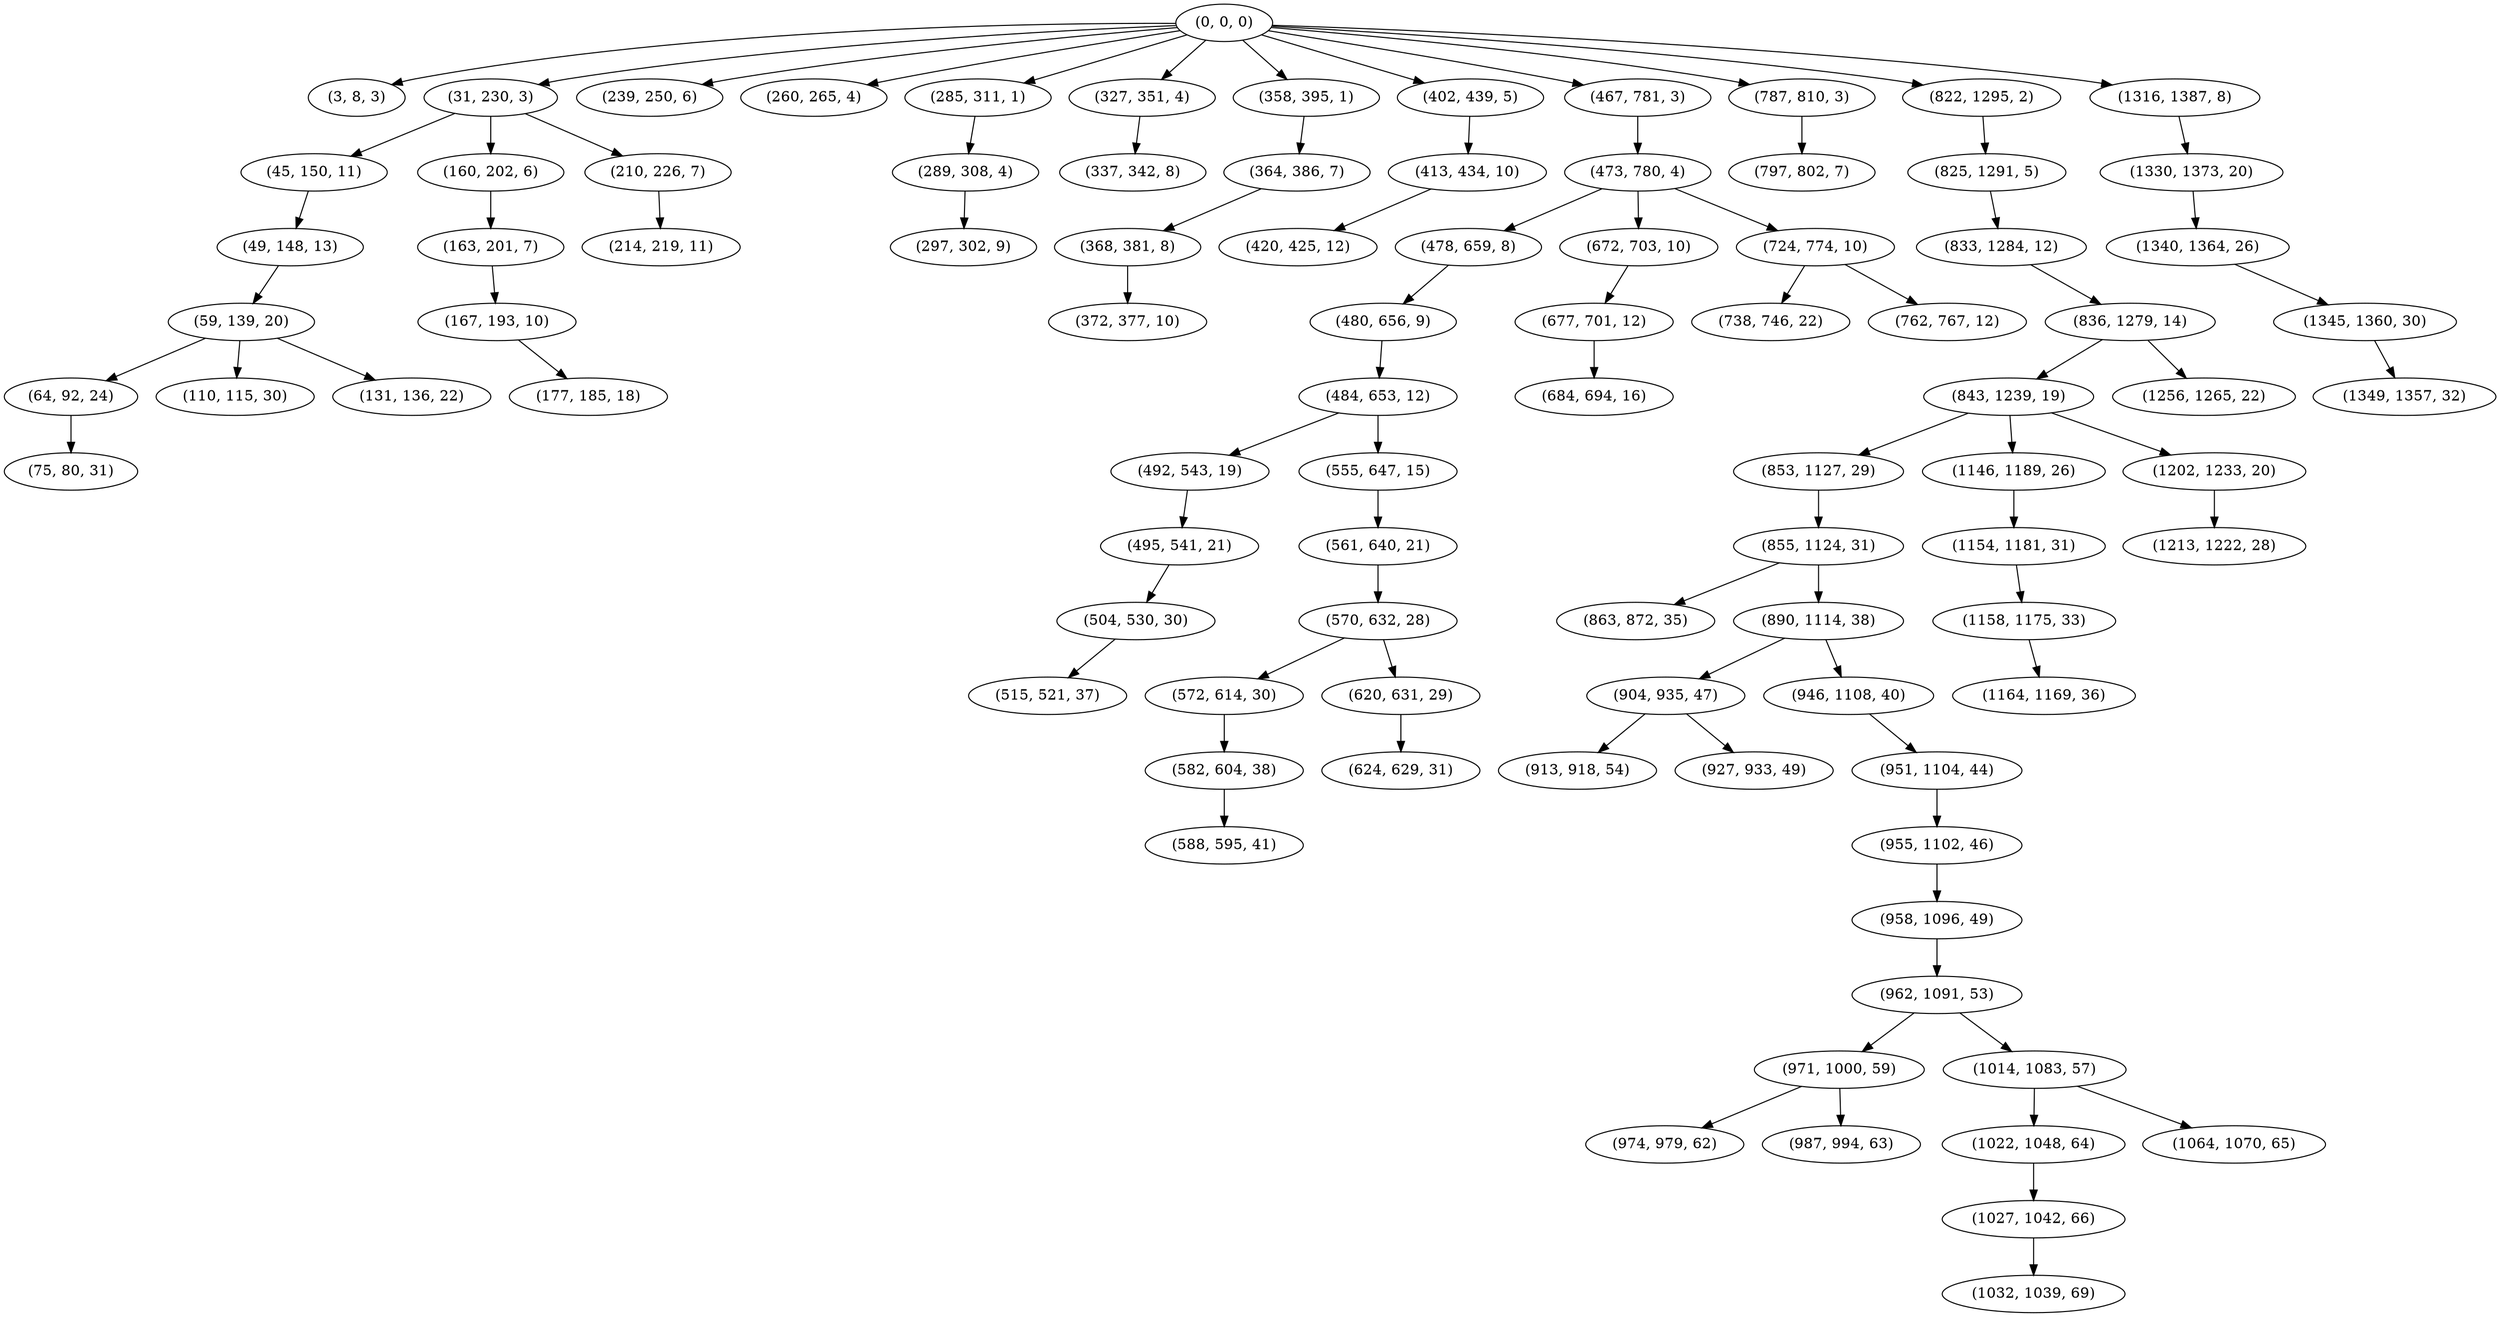digraph tree {
    "(0, 0, 0)";
    "(3, 8, 3)";
    "(31, 230, 3)";
    "(45, 150, 11)";
    "(49, 148, 13)";
    "(59, 139, 20)";
    "(64, 92, 24)";
    "(75, 80, 31)";
    "(110, 115, 30)";
    "(131, 136, 22)";
    "(160, 202, 6)";
    "(163, 201, 7)";
    "(167, 193, 10)";
    "(177, 185, 18)";
    "(210, 226, 7)";
    "(214, 219, 11)";
    "(239, 250, 6)";
    "(260, 265, 4)";
    "(285, 311, 1)";
    "(289, 308, 4)";
    "(297, 302, 9)";
    "(327, 351, 4)";
    "(337, 342, 8)";
    "(358, 395, 1)";
    "(364, 386, 7)";
    "(368, 381, 8)";
    "(372, 377, 10)";
    "(402, 439, 5)";
    "(413, 434, 10)";
    "(420, 425, 12)";
    "(467, 781, 3)";
    "(473, 780, 4)";
    "(478, 659, 8)";
    "(480, 656, 9)";
    "(484, 653, 12)";
    "(492, 543, 19)";
    "(495, 541, 21)";
    "(504, 530, 30)";
    "(515, 521, 37)";
    "(555, 647, 15)";
    "(561, 640, 21)";
    "(570, 632, 28)";
    "(572, 614, 30)";
    "(582, 604, 38)";
    "(588, 595, 41)";
    "(620, 631, 29)";
    "(624, 629, 31)";
    "(672, 703, 10)";
    "(677, 701, 12)";
    "(684, 694, 16)";
    "(724, 774, 10)";
    "(738, 746, 22)";
    "(762, 767, 12)";
    "(787, 810, 3)";
    "(797, 802, 7)";
    "(822, 1295, 2)";
    "(825, 1291, 5)";
    "(833, 1284, 12)";
    "(836, 1279, 14)";
    "(843, 1239, 19)";
    "(853, 1127, 29)";
    "(855, 1124, 31)";
    "(863, 872, 35)";
    "(890, 1114, 38)";
    "(904, 935, 47)";
    "(913, 918, 54)";
    "(927, 933, 49)";
    "(946, 1108, 40)";
    "(951, 1104, 44)";
    "(955, 1102, 46)";
    "(958, 1096, 49)";
    "(962, 1091, 53)";
    "(971, 1000, 59)";
    "(974, 979, 62)";
    "(987, 994, 63)";
    "(1014, 1083, 57)";
    "(1022, 1048, 64)";
    "(1027, 1042, 66)";
    "(1032, 1039, 69)";
    "(1064, 1070, 65)";
    "(1146, 1189, 26)";
    "(1154, 1181, 31)";
    "(1158, 1175, 33)";
    "(1164, 1169, 36)";
    "(1202, 1233, 20)";
    "(1213, 1222, 28)";
    "(1256, 1265, 22)";
    "(1316, 1387, 8)";
    "(1330, 1373, 20)";
    "(1340, 1364, 26)";
    "(1345, 1360, 30)";
    "(1349, 1357, 32)";
    "(0, 0, 0)" -> "(3, 8, 3)";
    "(0, 0, 0)" -> "(31, 230, 3)";
    "(0, 0, 0)" -> "(239, 250, 6)";
    "(0, 0, 0)" -> "(260, 265, 4)";
    "(0, 0, 0)" -> "(285, 311, 1)";
    "(0, 0, 0)" -> "(327, 351, 4)";
    "(0, 0, 0)" -> "(358, 395, 1)";
    "(0, 0, 0)" -> "(402, 439, 5)";
    "(0, 0, 0)" -> "(467, 781, 3)";
    "(0, 0, 0)" -> "(787, 810, 3)";
    "(0, 0, 0)" -> "(822, 1295, 2)";
    "(0, 0, 0)" -> "(1316, 1387, 8)";
    "(31, 230, 3)" -> "(45, 150, 11)";
    "(31, 230, 3)" -> "(160, 202, 6)";
    "(31, 230, 3)" -> "(210, 226, 7)";
    "(45, 150, 11)" -> "(49, 148, 13)";
    "(49, 148, 13)" -> "(59, 139, 20)";
    "(59, 139, 20)" -> "(64, 92, 24)";
    "(59, 139, 20)" -> "(110, 115, 30)";
    "(59, 139, 20)" -> "(131, 136, 22)";
    "(64, 92, 24)" -> "(75, 80, 31)";
    "(160, 202, 6)" -> "(163, 201, 7)";
    "(163, 201, 7)" -> "(167, 193, 10)";
    "(167, 193, 10)" -> "(177, 185, 18)";
    "(210, 226, 7)" -> "(214, 219, 11)";
    "(285, 311, 1)" -> "(289, 308, 4)";
    "(289, 308, 4)" -> "(297, 302, 9)";
    "(327, 351, 4)" -> "(337, 342, 8)";
    "(358, 395, 1)" -> "(364, 386, 7)";
    "(364, 386, 7)" -> "(368, 381, 8)";
    "(368, 381, 8)" -> "(372, 377, 10)";
    "(402, 439, 5)" -> "(413, 434, 10)";
    "(413, 434, 10)" -> "(420, 425, 12)";
    "(467, 781, 3)" -> "(473, 780, 4)";
    "(473, 780, 4)" -> "(478, 659, 8)";
    "(473, 780, 4)" -> "(672, 703, 10)";
    "(473, 780, 4)" -> "(724, 774, 10)";
    "(478, 659, 8)" -> "(480, 656, 9)";
    "(480, 656, 9)" -> "(484, 653, 12)";
    "(484, 653, 12)" -> "(492, 543, 19)";
    "(484, 653, 12)" -> "(555, 647, 15)";
    "(492, 543, 19)" -> "(495, 541, 21)";
    "(495, 541, 21)" -> "(504, 530, 30)";
    "(504, 530, 30)" -> "(515, 521, 37)";
    "(555, 647, 15)" -> "(561, 640, 21)";
    "(561, 640, 21)" -> "(570, 632, 28)";
    "(570, 632, 28)" -> "(572, 614, 30)";
    "(570, 632, 28)" -> "(620, 631, 29)";
    "(572, 614, 30)" -> "(582, 604, 38)";
    "(582, 604, 38)" -> "(588, 595, 41)";
    "(620, 631, 29)" -> "(624, 629, 31)";
    "(672, 703, 10)" -> "(677, 701, 12)";
    "(677, 701, 12)" -> "(684, 694, 16)";
    "(724, 774, 10)" -> "(738, 746, 22)";
    "(724, 774, 10)" -> "(762, 767, 12)";
    "(787, 810, 3)" -> "(797, 802, 7)";
    "(822, 1295, 2)" -> "(825, 1291, 5)";
    "(825, 1291, 5)" -> "(833, 1284, 12)";
    "(833, 1284, 12)" -> "(836, 1279, 14)";
    "(836, 1279, 14)" -> "(843, 1239, 19)";
    "(836, 1279, 14)" -> "(1256, 1265, 22)";
    "(843, 1239, 19)" -> "(853, 1127, 29)";
    "(843, 1239, 19)" -> "(1146, 1189, 26)";
    "(843, 1239, 19)" -> "(1202, 1233, 20)";
    "(853, 1127, 29)" -> "(855, 1124, 31)";
    "(855, 1124, 31)" -> "(863, 872, 35)";
    "(855, 1124, 31)" -> "(890, 1114, 38)";
    "(890, 1114, 38)" -> "(904, 935, 47)";
    "(890, 1114, 38)" -> "(946, 1108, 40)";
    "(904, 935, 47)" -> "(913, 918, 54)";
    "(904, 935, 47)" -> "(927, 933, 49)";
    "(946, 1108, 40)" -> "(951, 1104, 44)";
    "(951, 1104, 44)" -> "(955, 1102, 46)";
    "(955, 1102, 46)" -> "(958, 1096, 49)";
    "(958, 1096, 49)" -> "(962, 1091, 53)";
    "(962, 1091, 53)" -> "(971, 1000, 59)";
    "(962, 1091, 53)" -> "(1014, 1083, 57)";
    "(971, 1000, 59)" -> "(974, 979, 62)";
    "(971, 1000, 59)" -> "(987, 994, 63)";
    "(1014, 1083, 57)" -> "(1022, 1048, 64)";
    "(1014, 1083, 57)" -> "(1064, 1070, 65)";
    "(1022, 1048, 64)" -> "(1027, 1042, 66)";
    "(1027, 1042, 66)" -> "(1032, 1039, 69)";
    "(1146, 1189, 26)" -> "(1154, 1181, 31)";
    "(1154, 1181, 31)" -> "(1158, 1175, 33)";
    "(1158, 1175, 33)" -> "(1164, 1169, 36)";
    "(1202, 1233, 20)" -> "(1213, 1222, 28)";
    "(1316, 1387, 8)" -> "(1330, 1373, 20)";
    "(1330, 1373, 20)" -> "(1340, 1364, 26)";
    "(1340, 1364, 26)" -> "(1345, 1360, 30)";
    "(1345, 1360, 30)" -> "(1349, 1357, 32)";
}
